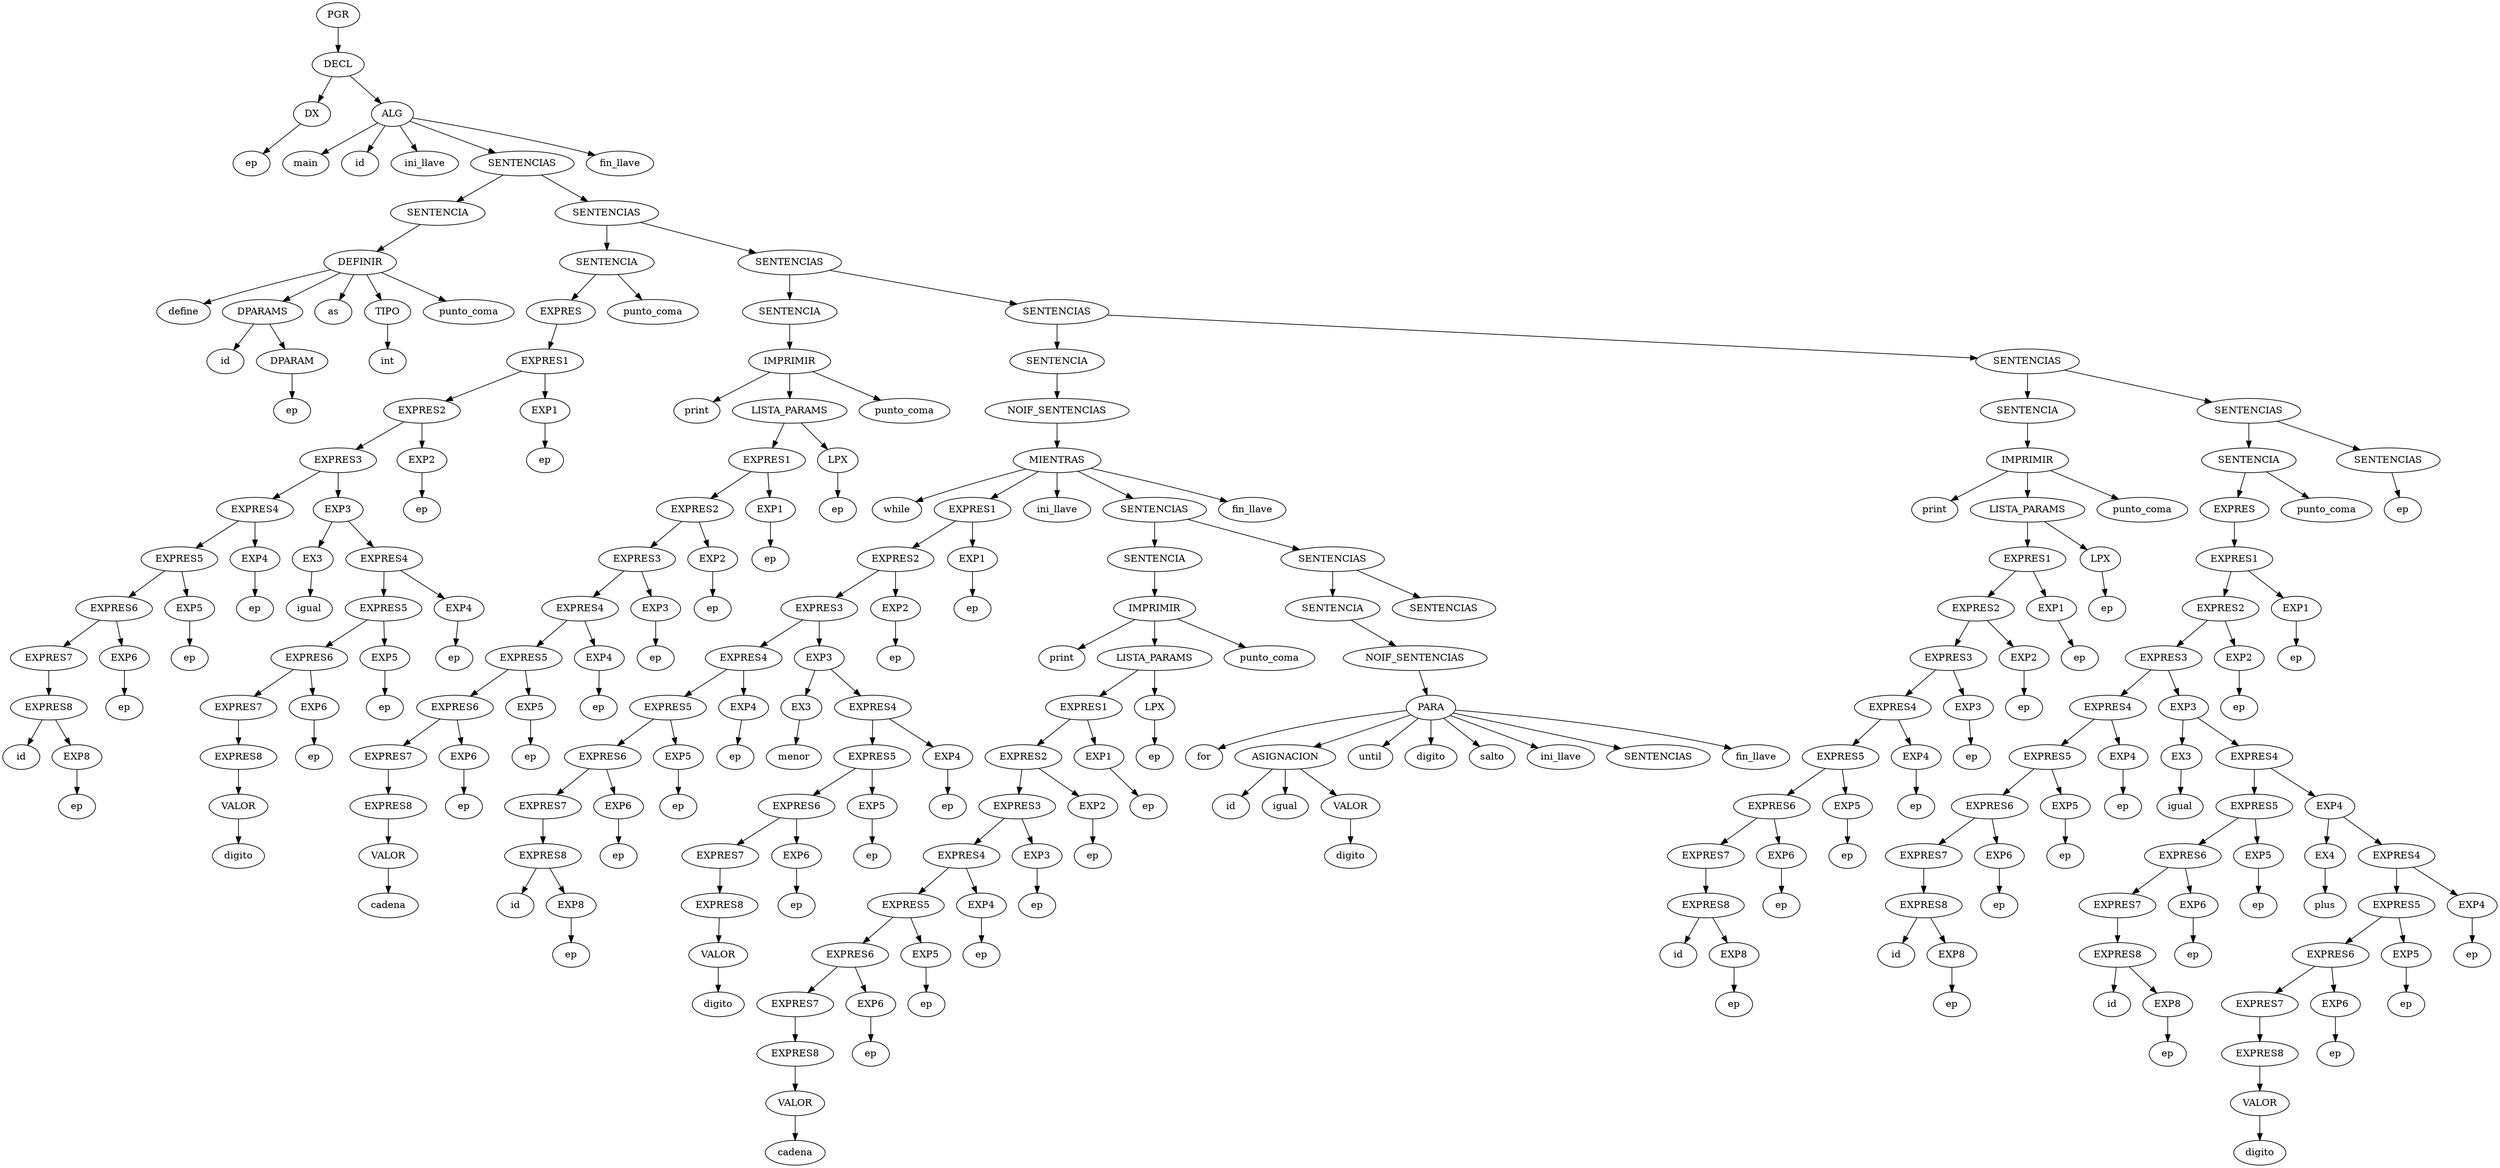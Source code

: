 digraph graficoGRAMAR {
	0 [label=PGR]
	1 [label=DECL]
	0 -> 1 [ordering=out]
	1 [label=DECL]
	2 [label=DX]
	1 -> 2 [ordering=out]
	3 [label=ALG]
	1 -> 3 [ordering=out]
	2 [label=DX]
	4 [label=ep]
	2 -> 4 [ordering=out]
	3 [label=ALG]
	5 [label=main]
	3 -> 5 [ordering=out]
	6 [label=id]
	3 -> 6 [ordering=out]
	7 [label=ini_llave]
	3 -> 7 [ordering=out]
	8 [label=SENTENCIAS]
	3 -> 8 [ordering=out]
	9 [label=fin_llave]
	3 -> 9 [ordering=out]
	8 [label=SENTENCIAS]
	10 [label=SENTENCIA]
	8 -> 10 [ordering=out]
	11 [label=SENTENCIAS]
	8 -> 11 [ordering=out]
	10 [label=SENTENCIA]
	12 [label=DEFINIR]
	10 -> 12 [ordering=out]
	12 [label=DEFINIR]
	13 [label=define]
	12 -> 13 [ordering=out]
	14 [label=DPARAMS]
	12 -> 14 [ordering=out]
	15 [label=as]
	12 -> 15 [ordering=out]
	16 [label=TIPO]
	12 -> 16 [ordering=out]
	17 [label=punto_coma]
	12 -> 17 [ordering=out]
	14 [label=DPARAMS]
	18 [label=id]
	14 -> 18 [ordering=out]
	19 [label=DPARAM]
	14 -> 19 [ordering=out]
	19 [label=DPARAM]
	20 [label=ep]
	19 -> 20 [ordering=out]
	16 [label=TIPO]
	21 [label=int]
	16 -> 21 [ordering=out]
	11 [label=SENTENCIAS]
	22 [label=SENTENCIA]
	11 -> 22 [ordering=out]
	23 [label=SENTENCIAS]
	11 -> 23 [ordering=out]
	22 [label=SENTENCIA]
	24 [label=EXPRES]
	22 -> 24 [ordering=out]
	25 [label=punto_coma]
	22 -> 25 [ordering=out]
	24 [label=EXPRES]
	26 [label=EXPRES1]
	24 -> 26 [ordering=out]
	26 [label=EXPRES1]
	27 [label=EXPRES2]
	26 -> 27 [ordering=out]
	28 [label=EXP1]
	26 -> 28 [ordering=out]
	27 [label=EXPRES2]
	29 [label=EXPRES3]
	27 -> 29 [ordering=out]
	30 [label=EXP2]
	27 -> 30 [ordering=out]
	29 [label=EXPRES3]
	31 [label=EXPRES4]
	29 -> 31 [ordering=out]
	32 [label=EXP3]
	29 -> 32 [ordering=out]
	31 [label=EXPRES4]
	33 [label=EXPRES5]
	31 -> 33 [ordering=out]
	34 [label=EXP4]
	31 -> 34 [ordering=out]
	33 [label=EXPRES5]
	35 [label=EXPRES6]
	33 -> 35 [ordering=out]
	36 [label=EXP5]
	33 -> 36 [ordering=out]
	35 [label=EXPRES6]
	37 [label=EXPRES7]
	35 -> 37 [ordering=out]
	38 [label=EXP6]
	35 -> 38 [ordering=out]
	37 [label=EXPRES7]
	39 [label=EXPRES8]
	37 -> 39 [ordering=out]
	39 [label=EXPRES8]
	40 [label=id]
	39 -> 40 [ordering=out]
	41 [label=EXP8]
	39 -> 41 [ordering=out]
	41 [label=EXP8]
	42 [label=ep]
	41 -> 42 [ordering=out]
	38 [label=EXP6]
	43 [label=ep]
	38 -> 43 [ordering=out]
	36 [label=EXP5]
	44 [label=ep]
	36 -> 44 [ordering=out]
	34 [label=EXP4]
	45 [label=ep]
	34 -> 45 [ordering=out]
	32 [label=EXP3]
	46 [label=EX3]
	32 -> 46 [ordering=out]
	47 [label=EXPRES4]
	32 -> 47 [ordering=out]
	46 [label=EX3]
	48 [label=igual]
	46 -> 48 [ordering=out]
	47 [label=EXPRES4]
	49 [label=EXPRES5]
	47 -> 49 [ordering=out]
	50 [label=EXP4]
	47 -> 50 [ordering=out]
	49 [label=EXPRES5]
	51 [label=EXPRES6]
	49 -> 51 [ordering=out]
	52 [label=EXP5]
	49 -> 52 [ordering=out]
	51 [label=EXPRES6]
	53 [label=EXPRES7]
	51 -> 53 [ordering=out]
	54 [label=EXP6]
	51 -> 54 [ordering=out]
	53 [label=EXPRES7]
	55 [label=EXPRES8]
	53 -> 55 [ordering=out]
	55 [label=EXPRES8]
	56 [label=VALOR]
	55 -> 56 [ordering=out]
	56 [label=VALOR]
	57 [label=digito]
	56 -> 57 [ordering=out]
	54 [label=EXP6]
	58 [label=ep]
	54 -> 58 [ordering=out]
	52 [label=EXP5]
	59 [label=ep]
	52 -> 59 [ordering=out]
	50 [label=EXP4]
	60 [label=ep]
	50 -> 60 [ordering=out]
	30 [label=EXP2]
	61 [label=ep]
	30 -> 61 [ordering=out]
	28 [label=EXP1]
	62 [label=ep]
	28 -> 62 [ordering=out]
	23 [label=SENTENCIAS]
	63 [label=SENTENCIA]
	23 -> 63 [ordering=out]
	64 [label=SENTENCIAS]
	23 -> 64 [ordering=out]
	63 [label=SENTENCIA]
	65 [label=IMPRIMIR]
	63 -> 65 [ordering=out]
	65 [label=IMPRIMIR]
	66 [label=print]
	65 -> 66 [ordering=out]
	67 [label=LISTA_PARAMS]
	65 -> 67 [ordering=out]
	68 [label=punto_coma]
	65 -> 68 [ordering=out]
	67 [label=LISTA_PARAMS]
	69 [label=EXPRES1]
	67 -> 69 [ordering=out]
	70 [label=LPX]
	67 -> 70 [ordering=out]
	69 [label=EXPRES1]
	71 [label=EXPRES2]
	69 -> 71 [ordering=out]
	72 [label=EXP1]
	69 -> 72 [ordering=out]
	71 [label=EXPRES2]
	73 [label=EXPRES3]
	71 -> 73 [ordering=out]
	74 [label=EXP2]
	71 -> 74 [ordering=out]
	73 [label=EXPRES3]
	75 [label=EXPRES4]
	73 -> 75 [ordering=out]
	76 [label=EXP3]
	73 -> 76 [ordering=out]
	75 [label=EXPRES4]
	77 [label=EXPRES5]
	75 -> 77 [ordering=out]
	78 [label=EXP4]
	75 -> 78 [ordering=out]
	77 [label=EXPRES5]
	79 [label=EXPRES6]
	77 -> 79 [ordering=out]
	80 [label=EXP5]
	77 -> 80 [ordering=out]
	79 [label=EXPRES6]
	81 [label=EXPRES7]
	79 -> 81 [ordering=out]
	82 [label=EXP6]
	79 -> 82 [ordering=out]
	81 [label=EXPRES7]
	83 [label=EXPRES8]
	81 -> 83 [ordering=out]
	83 [label=EXPRES8]
	84 [label=VALOR]
	83 -> 84 [ordering=out]
	84 [label=VALOR]
	85 [label=cadena]
	84 -> 85 [ordering=out]
	82 [label=EXP6]
	86 [label=ep]
	82 -> 86 [ordering=out]
	80 [label=EXP5]
	87 [label=ep]
	80 -> 87 [ordering=out]
	78 [label=EXP4]
	88 [label=ep]
	78 -> 88 [ordering=out]
	76 [label=EXP3]
	89 [label=ep]
	76 -> 89 [ordering=out]
	74 [label=EXP2]
	90 [label=ep]
	74 -> 90 [ordering=out]
	72 [label=EXP1]
	91 [label=ep]
	72 -> 91 [ordering=out]
	70 [label=LPX]
	92 [label=ep]
	70 -> 92 [ordering=out]
	64 [label=SENTENCIAS]
	93 [label=SENTENCIA]
	64 -> 93 [ordering=out]
	94 [label=SENTENCIAS]
	64 -> 94 [ordering=out]
	93 [label=SENTENCIA]
	95 [label=NOIF_SENTENCIAS]
	93 -> 95 [ordering=out]
	95 [label=NOIF_SENTENCIAS]
	96 [label=MIENTRAS]
	95 -> 96 [ordering=out]
	96 [label=MIENTRAS]
	97 [label=while]
	96 -> 97 [ordering=out]
	98 [label=EXPRES1]
	96 -> 98 [ordering=out]
	99 [label=ini_llave]
	96 -> 99 [ordering=out]
	100 [label=SENTENCIAS]
	96 -> 100 [ordering=out]
	101 [label=fin_llave]
	96 -> 101 [ordering=out]
	98 [label=EXPRES1]
	102 [label=EXPRES2]
	98 -> 102 [ordering=out]
	103 [label=EXP1]
	98 -> 103 [ordering=out]
	102 [label=EXPRES2]
	104 [label=EXPRES3]
	102 -> 104 [ordering=out]
	105 [label=EXP2]
	102 -> 105 [ordering=out]
	104 [label=EXPRES3]
	106 [label=EXPRES4]
	104 -> 106 [ordering=out]
	107 [label=EXP3]
	104 -> 107 [ordering=out]
	106 [label=EXPRES4]
	108 [label=EXPRES5]
	106 -> 108 [ordering=out]
	109 [label=EXP4]
	106 -> 109 [ordering=out]
	108 [label=EXPRES5]
	110 [label=EXPRES6]
	108 -> 110 [ordering=out]
	111 [label=EXP5]
	108 -> 111 [ordering=out]
	110 [label=EXPRES6]
	112 [label=EXPRES7]
	110 -> 112 [ordering=out]
	113 [label=EXP6]
	110 -> 113 [ordering=out]
	112 [label=EXPRES7]
	114 [label=EXPRES8]
	112 -> 114 [ordering=out]
	114 [label=EXPRES8]
	115 [label=id]
	114 -> 115 [ordering=out]
	116 [label=EXP8]
	114 -> 116 [ordering=out]
	116 [label=EXP8]
	117 [label=ep]
	116 -> 117 [ordering=out]
	113 [label=EXP6]
	118 [label=ep]
	113 -> 118 [ordering=out]
	111 [label=EXP5]
	119 [label=ep]
	111 -> 119 [ordering=out]
	109 [label=EXP4]
	120 [label=ep]
	109 -> 120 [ordering=out]
	107 [label=EXP3]
	121 [label=EX3]
	107 -> 121 [ordering=out]
	122 [label=EXPRES4]
	107 -> 122 [ordering=out]
	121 [label=EX3]
	123 [label=menor]
	121 -> 123 [ordering=out]
	122 [label=EXPRES4]
	124 [label=EXPRES5]
	122 -> 124 [ordering=out]
	125 [label=EXP4]
	122 -> 125 [ordering=out]
	124 [label=EXPRES5]
	126 [label=EXPRES6]
	124 -> 126 [ordering=out]
	127 [label=EXP5]
	124 -> 127 [ordering=out]
	126 [label=EXPRES6]
	128 [label=EXPRES7]
	126 -> 128 [ordering=out]
	129 [label=EXP6]
	126 -> 129 [ordering=out]
	128 [label=EXPRES7]
	130 [label=EXPRES8]
	128 -> 130 [ordering=out]
	130 [label=EXPRES8]
	131 [label=VALOR]
	130 -> 131 [ordering=out]
	131 [label=VALOR]
	132 [label=digito]
	131 -> 132 [ordering=out]
	129 [label=EXP6]
	133 [label=ep]
	129 -> 133 [ordering=out]
	127 [label=EXP5]
	134 [label=ep]
	127 -> 134 [ordering=out]
	125 [label=EXP4]
	135 [label=ep]
	125 -> 135 [ordering=out]
	105 [label=EXP2]
	136 [label=ep]
	105 -> 136 [ordering=out]
	103 [label=EXP1]
	137 [label=ep]
	103 -> 137 [ordering=out]
	94 [label=SENTENCIAS]
	138 [label=SENTENCIA]
	94 -> 138 [ordering=out]
	139 [label=SENTENCIAS]
	94 -> 139 [ordering=out]
	138 [label=SENTENCIA]
	140 [label=IMPRIMIR]
	138 -> 140 [ordering=out]
	140 [label=IMPRIMIR]
	141 [label=print]
	140 -> 141 [ordering=out]
	142 [label=LISTA_PARAMS]
	140 -> 142 [ordering=out]
	143 [label=punto_coma]
	140 -> 143 [ordering=out]
	142 [label=LISTA_PARAMS]
	144 [label=EXPRES1]
	142 -> 144 [ordering=out]
	145 [label=LPX]
	142 -> 145 [ordering=out]
	144 [label=EXPRES1]
	146 [label=EXPRES2]
	144 -> 146 [ordering=out]
	147 [label=EXP1]
	144 -> 147 [ordering=out]
	146 [label=EXPRES2]
	148 [label=EXPRES3]
	146 -> 148 [ordering=out]
	149 [label=EXP2]
	146 -> 149 [ordering=out]
	148 [label=EXPRES3]
	150 [label=EXPRES4]
	148 -> 150 [ordering=out]
	151 [label=EXP3]
	148 -> 151 [ordering=out]
	150 [label=EXPRES4]
	152 [label=EXPRES5]
	150 -> 152 [ordering=out]
	153 [label=EXP4]
	150 -> 153 [ordering=out]
	152 [label=EXPRES5]
	154 [label=EXPRES6]
	152 -> 154 [ordering=out]
	155 [label=EXP5]
	152 -> 155 [ordering=out]
	154 [label=EXPRES6]
	156 [label=EXPRES7]
	154 -> 156 [ordering=out]
	157 [label=EXP6]
	154 -> 157 [ordering=out]
	156 [label=EXPRES7]
	158 [label=EXPRES8]
	156 -> 158 [ordering=out]
	158 [label=EXPRES8]
	159 [label=id]
	158 -> 159 [ordering=out]
	160 [label=EXP8]
	158 -> 160 [ordering=out]
	160 [label=EXP8]
	161 [label=ep]
	160 -> 161 [ordering=out]
	157 [label=EXP6]
	162 [label=ep]
	157 -> 162 [ordering=out]
	155 [label=EXP5]
	163 [label=ep]
	155 -> 163 [ordering=out]
	153 [label=EXP4]
	164 [label=ep]
	153 -> 164 [ordering=out]
	151 [label=EXP3]
	165 [label=ep]
	151 -> 165 [ordering=out]
	149 [label=EXP2]
	166 [label=ep]
	149 -> 166 [ordering=out]
	147 [label=EXP1]
	167 [label=ep]
	147 -> 167 [ordering=out]
	145 [label=LPX]
	168 [label=ep]
	145 -> 168 [ordering=out]
	139 [label=SENTENCIAS]
	169 [label=SENTENCIA]
	139 -> 169 [ordering=out]
	170 [label=SENTENCIAS]
	139 -> 170 [ordering=out]
	169 [label=SENTENCIA]
	171 [label=EXPRES]
	169 -> 171 [ordering=out]
	172 [label=punto_coma]
	169 -> 172 [ordering=out]
	171 [label=EXPRES]
	173 [label=EXPRES1]
	171 -> 173 [ordering=out]
	173 [label=EXPRES1]
	174 [label=EXPRES2]
	173 -> 174 [ordering=out]
	175 [label=EXP1]
	173 -> 175 [ordering=out]
	174 [label=EXPRES2]
	176 [label=EXPRES3]
	174 -> 176 [ordering=out]
	177 [label=EXP2]
	174 -> 177 [ordering=out]
	176 [label=EXPRES3]
	178 [label=EXPRES4]
	176 -> 178 [ordering=out]
	179 [label=EXP3]
	176 -> 179 [ordering=out]
	178 [label=EXPRES4]
	180 [label=EXPRES5]
	178 -> 180 [ordering=out]
	181 [label=EXP4]
	178 -> 181 [ordering=out]
	180 [label=EXPRES5]
	182 [label=EXPRES6]
	180 -> 182 [ordering=out]
	183 [label=EXP5]
	180 -> 183 [ordering=out]
	182 [label=EXPRES6]
	184 [label=EXPRES7]
	182 -> 184 [ordering=out]
	185 [label=EXP6]
	182 -> 185 [ordering=out]
	184 [label=EXPRES7]
	186 [label=EXPRES8]
	184 -> 186 [ordering=out]
	186 [label=EXPRES8]
	187 [label=id]
	186 -> 187 [ordering=out]
	188 [label=EXP8]
	186 -> 188 [ordering=out]
	188 [label=EXP8]
	189 [label=ep]
	188 -> 189 [ordering=out]
	185 [label=EXP6]
	190 [label=ep]
	185 -> 190 [ordering=out]
	183 [label=EXP5]
	191 [label=ep]
	183 -> 191 [ordering=out]
	181 [label=EXP4]
	192 [label=ep]
	181 -> 192 [ordering=out]
	179 [label=EXP3]
	193 [label=EX3]
	179 -> 193 [ordering=out]
	194 [label=EXPRES4]
	179 -> 194 [ordering=out]
	193 [label=EX3]
	195 [label=igual]
	193 -> 195 [ordering=out]
	194 [label=EXPRES4]
	196 [label=EXPRES5]
	194 -> 196 [ordering=out]
	197 [label=EXP4]
	194 -> 197 [ordering=out]
	196 [label=EXPRES5]
	198 [label=EXPRES6]
	196 -> 198 [ordering=out]
	199 [label=EXP5]
	196 -> 199 [ordering=out]
	198 [label=EXPRES6]
	200 [label=EXPRES7]
	198 -> 200 [ordering=out]
	201 [label=EXP6]
	198 -> 201 [ordering=out]
	200 [label=EXPRES7]
	202 [label=EXPRES8]
	200 -> 202 [ordering=out]
	202 [label=EXPRES8]
	203 [label=id]
	202 -> 203 [ordering=out]
	204 [label=EXP8]
	202 -> 204 [ordering=out]
	204 [label=EXP8]
	205 [label=ep]
	204 -> 205 [ordering=out]
	201 [label=EXP6]
	206 [label=ep]
	201 -> 206 [ordering=out]
	199 [label=EXP5]
	207 [label=ep]
	199 -> 207 [ordering=out]
	197 [label=EXP4]
	208 [label=EX4]
	197 -> 208 [ordering=out]
	209 [label=EXPRES4]
	197 -> 209 [ordering=out]
	208 [label=EX4]
	210 [label=plus]
	208 -> 210 [ordering=out]
	209 [label=EXPRES4]
	211 [label=EXPRES5]
	209 -> 211 [ordering=out]
	212 [label=EXP4]
	209 -> 212 [ordering=out]
	211 [label=EXPRES5]
	213 [label=EXPRES6]
	211 -> 213 [ordering=out]
	214 [label=EXP5]
	211 -> 214 [ordering=out]
	213 [label=EXPRES6]
	215 [label=EXPRES7]
	213 -> 215 [ordering=out]
	216 [label=EXP6]
	213 -> 216 [ordering=out]
	215 [label=EXPRES7]
	217 [label=EXPRES8]
	215 -> 217 [ordering=out]
	217 [label=EXPRES8]
	218 [label=VALOR]
	217 -> 218 [ordering=out]
	218 [label=VALOR]
	219 [label=digito]
	218 -> 219 [ordering=out]
	216 [label=EXP6]
	220 [label=ep]
	216 -> 220 [ordering=out]
	214 [label=EXP5]
	221 [label=ep]
	214 -> 221 [ordering=out]
	212 [label=EXP4]
	222 [label=ep]
	212 -> 222 [ordering=out]
	177 [label=EXP2]
	223 [label=ep]
	177 -> 223 [ordering=out]
	175 [label=EXP1]
	224 [label=ep]
	175 -> 224 [ordering=out]
	170 [label=SENTENCIAS]
	225 [label=ep]
	170 -> 225 [ordering=out]
	100 [label=SENTENCIAS]
	226 [label=SENTENCIA]
	100 -> 226 [ordering=out]
	227 [label=SENTENCIAS]
	100 -> 227 [ordering=out]
	226 [label=SENTENCIA]
	228 [label=IMPRIMIR]
	226 -> 228 [ordering=out]
	228 [label=IMPRIMIR]
	229 [label=print]
	228 -> 229 [ordering=out]
	230 [label=LISTA_PARAMS]
	228 -> 230 [ordering=out]
	231 [label=punto_coma]
	228 -> 231 [ordering=out]
	230 [label=LISTA_PARAMS]
	232 [label=EXPRES1]
	230 -> 232 [ordering=out]
	233 [label=LPX]
	230 -> 233 [ordering=out]
	232 [label=EXPRES1]
	234 [label=EXPRES2]
	232 -> 234 [ordering=out]
	235 [label=EXP1]
	232 -> 235 [ordering=out]
	234 [label=EXPRES2]
	236 [label=EXPRES3]
	234 -> 236 [ordering=out]
	237 [label=EXP2]
	234 -> 237 [ordering=out]
	236 [label=EXPRES3]
	238 [label=EXPRES4]
	236 -> 238 [ordering=out]
	239 [label=EXP3]
	236 -> 239 [ordering=out]
	238 [label=EXPRES4]
	240 [label=EXPRES5]
	238 -> 240 [ordering=out]
	241 [label=EXP4]
	238 -> 241 [ordering=out]
	240 [label=EXPRES5]
	242 [label=EXPRES6]
	240 -> 242 [ordering=out]
	243 [label=EXP5]
	240 -> 243 [ordering=out]
	242 [label=EXPRES6]
	244 [label=EXPRES7]
	242 -> 244 [ordering=out]
	245 [label=EXP6]
	242 -> 245 [ordering=out]
	244 [label=EXPRES7]
	246 [label=EXPRES8]
	244 -> 246 [ordering=out]
	246 [label=EXPRES8]
	247 [label=VALOR]
	246 -> 247 [ordering=out]
	247 [label=VALOR]
	248 [label=cadena]
	247 -> 248 [ordering=out]
	245 [label=EXP6]
	249 [label=ep]
	245 -> 249 [ordering=out]
	243 [label=EXP5]
	250 [label=ep]
	243 -> 250 [ordering=out]
	241 [label=EXP4]
	251 [label=ep]
	241 -> 251 [ordering=out]
	239 [label=EXP3]
	252 [label=ep]
	239 -> 252 [ordering=out]
	237 [label=EXP2]
	253 [label=ep]
	237 -> 253 [ordering=out]
	235 [label=EXP1]
	254 [label=ep]
	235 -> 254 [ordering=out]
	233 [label=LPX]
	255 [label=ep]
	233 -> 255 [ordering=out]
	227 [label=SENTENCIAS]
	256 [label=SENTENCIA]
	227 -> 256 [ordering=out]
	257 [label=SENTENCIAS]
	227 -> 257 [ordering=out]
	256 [label=SENTENCIA]
	258 [label=NOIF_SENTENCIAS]
	256 -> 258 [ordering=out]
	258 [label=NOIF_SENTENCIAS]
	259 [label=PARA]
	258 -> 259 [ordering=out]
	259 [label=PARA]
	260 [label=for]
	259 -> 260 [ordering=out]
	261 [label=ASIGNACION]
	259 -> 261 [ordering=out]
	262 [label=until]
	259 -> 262 [ordering=out]
	263 [label=digito]
	259 -> 263 [ordering=out]
	264 [label=salto]
	259 -> 264 [ordering=out]
	265 [label=ini_llave]
	259 -> 265 [ordering=out]
	266 [label=SENTENCIAS]
	259 -> 266 [ordering=out]
	267 [label=fin_llave]
	259 -> 267 [ordering=out]
	261 [label=ASIGNACION]
	268 [label=id]
	261 -> 268 [ordering=out]
	269 [label=igual]
	261 -> 269 [ordering=out]
	270 [label=VALOR]
	261 -> 270 [ordering=out]
	270 [label=VALOR]
	271 [label=digito]
	270 -> 271 [ordering=out]
}
